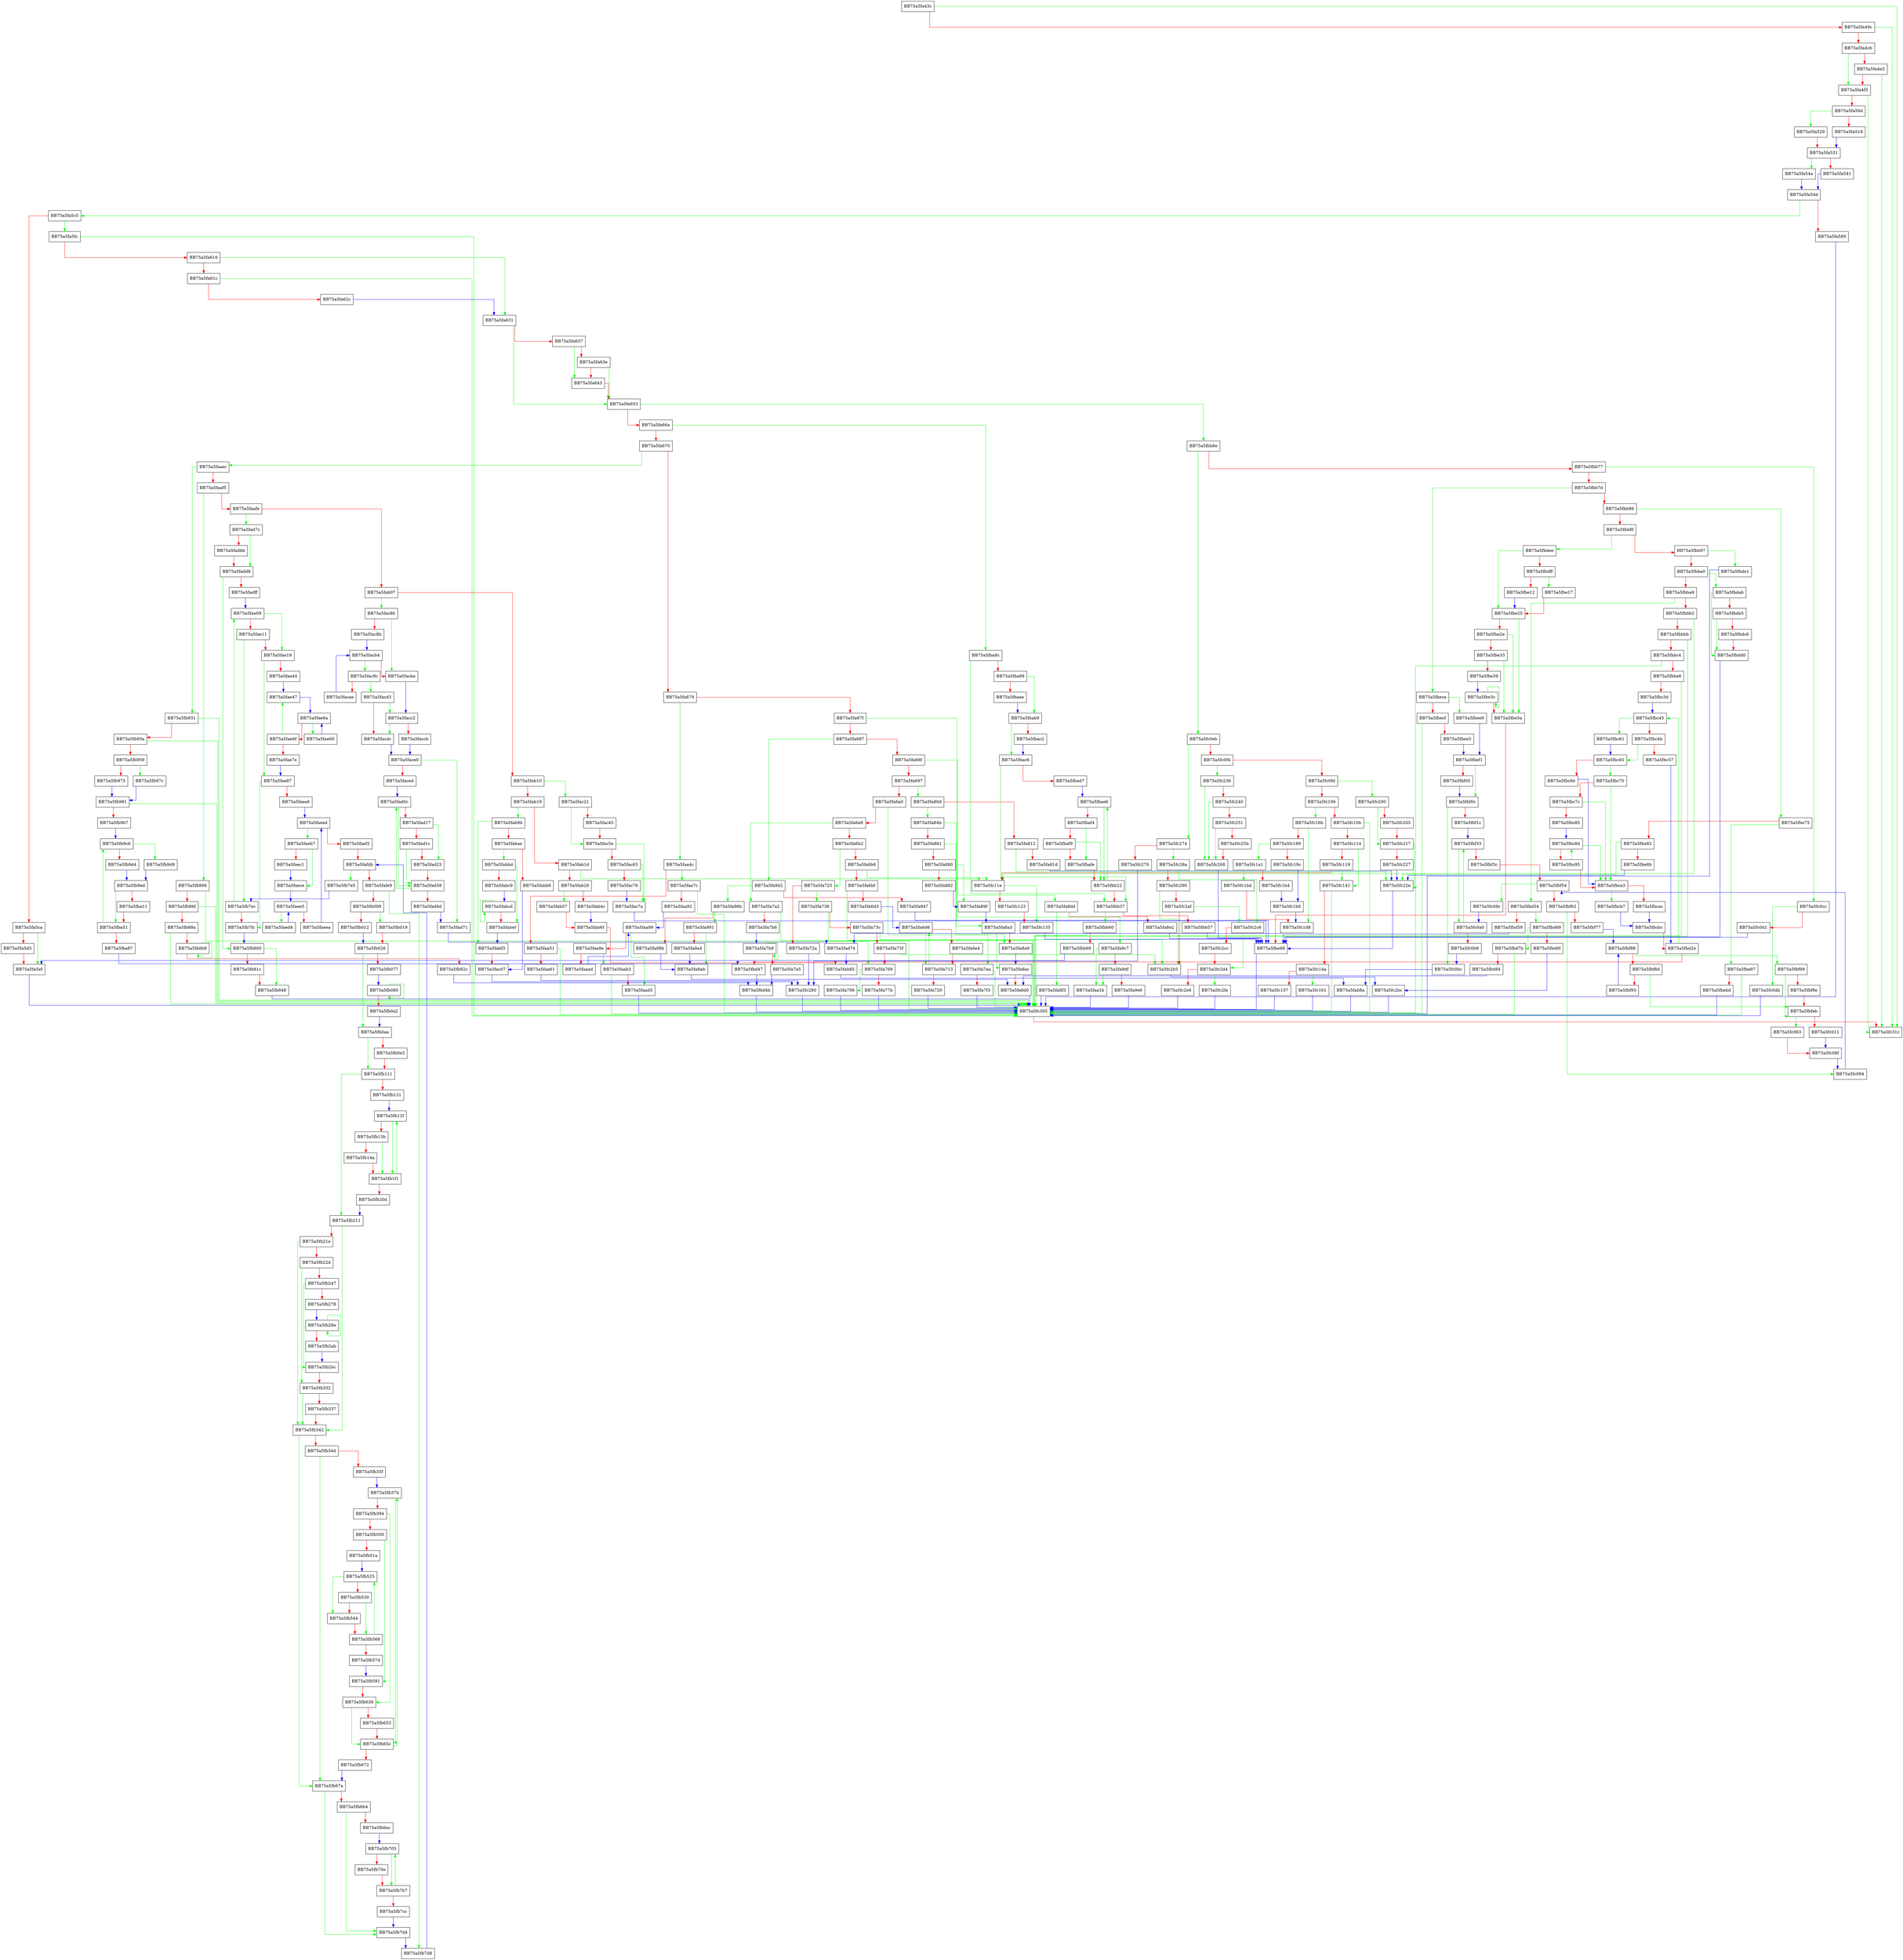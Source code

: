 digraph sqlite3Pragma {
  node [shape="box"];
  graph [splines=ortho];
  BB75a5fa43c -> BB75a5fc31c [color="green"];
  BB75a5fa43c -> BB75a5fa49c [color="red"];
  BB75a5fa49c -> BB75a5fc31c [color="green"];
  BB75a5fa49c -> BB75a5fa4cb [color="red"];
  BB75a5fa4cb -> BB75a5fa4f3 [color="green"];
  BB75a5fa4cb -> BB75a5fa4e3 [color="red"];
  BB75a5fa4e3 -> BB75a5fc31c [color="green"];
  BB75a5fa4e3 -> BB75a5fa4f3 [color="red"];
  BB75a5fa4f3 -> BB75a5fc31c [color="green"];
  BB75a5fa4f3 -> BB75a5fa50d [color="red"];
  BB75a5fa50d -> BB75a5fa529 [color="green"];
  BB75a5fa50d -> BB75a5fa518 [color="red"];
  BB75a5fa518 -> BB75a5fa531 [color="blue"];
  BB75a5fa529 -> BB75a5fa531 [color="red"];
  BB75a5fa531 -> BB75a5fa54a [color="green"];
  BB75a5fa531 -> BB75a5fa541 [color="red"];
  BB75a5fa541 -> BB75a5fa54d [color="blue"];
  BB75a5fa54a -> BB75a5fa54d [color="blue"];
  BB75a5fa54d -> BB75a5fa5c5 [color="green"];
  BB75a5fa54d -> BB75a5fa589 [color="red"];
  BB75a5fa589 -> BB75a5fc305 [color="blue"];
  BB75a5fa5c5 -> BB75a5fa5fc [color="green"];
  BB75a5fa5c5 -> BB75a5fa5ca [color="red"];
  BB75a5fa5ca -> BB75a5fa5ef [color="green"];
  BB75a5fa5ca -> BB75a5fa5d3 [color="red"];
  BB75a5fa5d3 -> BB75a5fa5ef [color="red"];
  BB75a5fa5ef -> BB75a5fc305 [color="blue"];
  BB75a5fa5fc -> BB75a5fc305 [color="green"];
  BB75a5fa5fc -> BB75a5fa616 [color="red"];
  BB75a5fa616 -> BB75a5fa631 [color="green"];
  BB75a5fa616 -> BB75a5fa61c [color="red"];
  BB75a5fa61c -> BB75a5fc305 [color="green"];
  BB75a5fa61c -> BB75a5fa62c [color="red"];
  BB75a5fa62c -> BB75a5fa631 [color="blue"];
  BB75a5fa631 -> BB75a5fa653 [color="green"];
  BB75a5fa631 -> BB75a5fa637 [color="red"];
  BB75a5fa637 -> BB75a5fa643 [color="green"];
  BB75a5fa637 -> BB75a5fa63e [color="red"];
  BB75a5fa63e -> BB75a5fa653 [color="green"];
  BB75a5fa63e -> BB75a5fa643 [color="red"];
  BB75a5fa643 -> BB75a5fa653 [color="red"];
  BB75a5fa653 -> BB75a5fbb6e [color="green"];
  BB75a5fa653 -> BB75a5fa66a [color="red"];
  BB75a5fa66a -> BB75a5fba8c [color="green"];
  BB75a5fa66a -> BB75a5fa670 [color="red"];
  BB75a5fa670 -> BB75a5faaec [color="green"];
  BB75a5fa670 -> BB75a5fa679 [color="red"];
  BB75a5fa679 -> BB75a5faa4c [color="green"];
  BB75a5fa679 -> BB75a5fa67f [color="red"];
  BB75a5fa67f -> BB75a5fa9c7 [color="green"];
  BB75a5fa67f -> BB75a5fa687 [color="red"];
  BB75a5fa687 -> BB75a5fa942 [color="green"];
  BB75a5fa687 -> BB75a5fa68f [color="red"];
  BB75a5fa68f -> BB75a5fa8dd [color="green"];
  BB75a5fa68f -> BB75a5fa697 [color="red"];
  BB75a5fa697 -> BB75a5fa80d [color="green"];
  BB75a5fa697 -> BB75a5fa6a0 [color="red"];
  BB75a5fa6a0 -> BB75a5fa7ea [color="green"];
  BB75a5fa6a0 -> BB75a5fa6a9 [color="red"];
  BB75a5fa6a9 -> BB75a5fa7a2 [color="green"];
  BB75a5fa6a9 -> BB75a5fa6b2 [color="red"];
  BB75a5fa6b2 -> BB75a5fa725 [color="green"];
  BB75a5fa6b2 -> BB75a5fa6b6 [color="red"];
  BB75a5fa6b6 -> BB75a5fc11e [color="green"];
  BB75a5fa6b6 -> BB75a5fa6bf [color="red"];
  BB75a5fa6bf -> BB75a5fc305 [color="green"];
  BB75a5fa6bf -> BB75a5fa6d3 [color="red"];
  BB75a5fa6d3 -> BB75a5fa6d6 [color="blue"];
  BB75a5fa6d6 -> BB75a5fa713 [color="green"];
  BB75a5fa6d6 -> BB75a5fa6e4 [color="red"];
  BB75a5fa6e4 -> BB75a5fa713 [color="red"];
  BB75a5fa713 -> BB75a5fa6d6 [color="green"];
  BB75a5fa713 -> BB75a5fa720 [color="red"];
  BB75a5fa720 -> BB75a5fc305 [color="blue"];
  BB75a5fa725 -> BB75a5fa736 [color="green"];
  BB75a5fa725 -> BB75a5fa72a [color="red"];
  BB75a5fa72a -> BB75a5fc280 [color="blue"];
  BB75a5fa736 -> BB75a5fa769 [color="green"];
  BB75a5fa736 -> BB75a5fa73c [color="red"];
  BB75a5fa73c -> BB75a5fc2b5 [color="green"];
  BB75a5fa73c -> BB75a5fa75f [color="red"];
  BB75a5fa75f -> BB75a5fc2b5 [color="green"];
  BB75a5fa75f -> BB75a5fa769 [color="red"];
  BB75a5fa769 -> BB75a5fa796 [color="green"];
  BB75a5fa769 -> BB75a5fa77b [color="red"];
  BB75a5fa77b -> BB75a5fc305 [color="blue"];
  BB75a5fa796 -> BB75a5fc305 [color="blue"];
  BB75a5fa7a2 -> BB75a5fc305 [color="green"];
  BB75a5fa7a2 -> BB75a5fa7b6 [color="red"];
  BB75a5fa7b6 -> BB75a5fa7b9 [color="blue"];
  BB75a5fa7b9 -> BB75a5fa7b9 [color="green"];
  BB75a5fa7b9 -> BB75a5fa7e5 [color="red"];
  BB75a5fa7e5 -> BB75a5fbd4b [color="blue"];
  BB75a5fa7ea -> BB75a5fc305 [color="green"];
  BB75a5fa7ea -> BB75a5fa7f3 [color="red"];
  BB75a5fa7f3 -> BB75a5fc305 [color="blue"];
  BB75a5fa80d -> BB75a5fa84b [color="green"];
  BB75a5fa80d -> BB75a5fa812 [color="red"];
  BB75a5fa812 -> BB75a5fc22e [color="green"];
  BB75a5fa812 -> BB75a5fa81d [color="red"];
  BB75a5fa81d -> BB75a5fc22e [color="blue"];
  BB75a5fa84b -> BB75a5fa8a3 [color="green"];
  BB75a5fa84b -> BB75a5fa861 [color="red"];
  BB75a5fa861 -> BB75a5fa8a9 [color="green"];
  BB75a5fa861 -> BB75a5fa880 [color="red"];
  BB75a5fa880 -> BB75a5fa89f [color="green"];
  BB75a5fa880 -> BB75a5fa882 [color="red"];
  BB75a5fa882 -> BB75a5fa89f [color="blue"];
  BB75a5fa89f -> BB75a5fa8a3 [color="blue"];
  BB75a5fa8a3 -> BB75a5fa8ac [color="green"];
  BB75a5fa8a3 -> BB75a5fa8a9 [color="red"];
  BB75a5fa8a9 -> BB75a5fa8ac [color="blue"];
  BB75a5fa8ac -> BB75a5fa8d0 [color="red"];
  BB75a5fa8d0 -> BB75a5fc305 [color="blue"];
  BB75a5fa8dd -> BB75a5fa8f3 [color="green"];
  BB75a5fa8dd -> BB75a5fa8e2 [color="red"];
  BB75a5fa8e2 -> BB75a5fbe68 [color="blue"];
  BB75a5fa8f3 -> BB75a5fc305 [color="blue"];
  BB75a5fa942 -> BB75a5fa96b [color="green"];
  BB75a5fa942 -> BB75a5fa947 [color="red"];
  BB75a5fa947 -> BB75a5fbe68 [color="blue"];
  BB75a5fa96b -> BB75a5fa991 [color="green"];
  BB75a5fa96b -> BB75a5fa98b [color="red"];
  BB75a5fa98b -> BB75a5fa9ab [color="blue"];
  BB75a5fa991 -> BB75a5fa9ab [color="green"];
  BB75a5fa991 -> BB75a5fa9a4 [color="red"];
  BB75a5fa9a4 -> BB75a5fa9ab [color="blue"];
  BB75a5fa9ab -> BB75a5fa8d0 [color="blue"];
  BB75a5fa9c7 -> BB75a5faa1b [color="green"];
  BB75a5fa9c7 -> BB75a5fa9df [color="red"];
  BB75a5fa9df -> BB75a5faa1b [color="green"];
  BB75a5fa9df -> BB75a5fa9e6 [color="red"];
  BB75a5fa9e6 -> BB75a5fc305 [color="blue"];
  BB75a5faa1b -> BB75a5fc305 [color="blue"];
  BB75a5faa4c -> BB75a5faa7c [color="green"];
  BB75a5faa4c -> BB75a5faa51 [color="red"];
  BB75a5faa51 -> BB75a5fc305 [color="green"];
  BB75a5faa51 -> BB75a5faa61 [color="red"];
  BB75a5faa61 -> BB75a5fc280 [color="blue"];
  BB75a5faa7c -> BB75a5fc305 [color="green"];
  BB75a5faa7c -> BB75a5faa92 [color="red"];
  BB75a5faa92 -> BB75a5faa99 [color="blue"];
  BB75a5faa99 -> BB75a5faad5 [color="green"];
  BB75a5faa99 -> BB75a5faa9e [color="red"];
  BB75a5faa9e -> BB75a5faab3 [color="green"];
  BB75a5faa9e -> BB75a5faaad [color="red"];
  BB75a5faaad -> BB75a5faa99 [color="blue"];
  BB75a5faab3 -> BB75a5fc305 [color="green"];
  BB75a5faab3 -> BB75a5faad5 [color="red"];
  BB75a5faad5 -> BB75a5fc305 [color="blue"];
  BB75a5faaec -> BB75a5fb931 [color="green"];
  BB75a5faaec -> BB75a5faaf5 [color="red"];
  BB75a5faaf5 -> BB75a5fb866 [color="green"];
  BB75a5faaf5 -> BB75a5faafe [color="red"];
  BB75a5faafe -> BB75a5fad7c [color="green"];
  BB75a5faafe -> BB75a5fab07 [color="red"];
  BB75a5fab07 -> BB75a5fac86 [color="green"];
  BB75a5fab07 -> BB75a5fab10 [color="red"];
  BB75a5fab10 -> BB75a5fac21 [color="green"];
  BB75a5fab10 -> BB75a5fab19 [color="red"];
  BB75a5fab19 -> BB75a5fab9b [color="green"];
  BB75a5fab19 -> BB75a5fab1d [color="red"];
  BB75a5fab1d -> BB75a5fc11e [color="green"];
  BB75a5fab1d -> BB75a5fab26 [color="red"];
  BB75a5fab26 -> BB75a5fab57 [color="green"];
  BB75a5fab26 -> BB75a5fab4c [color="red"];
  BB75a5fab4c -> BB75a5fab6f [color="blue"];
  BB75a5fab57 -> BB75a5fab6f [color="red"];
  BB75a5fab6f -> BB75a5fab85 [color="red"];
  BB75a5fab85 -> BB75a5fab8a [color="blue"];
  BB75a5fab8a -> BB75a5fc305 [color="blue"];
  BB75a5fab9b -> BB75a5fabf3 [color="green"];
  BB75a5fab9b -> BB75a5fabae [color="red"];
  BB75a5fabae -> BB75a5fabbd [color="green"];
  BB75a5fabae -> BB75a5fabb6 [color="red"];
  BB75a5fabb6 -> BB75a5fac07 [color="blue"];
  BB75a5fabbd -> BB75a5fabef [color="green"];
  BB75a5fabbd -> BB75a5fabc9 [color="red"];
  BB75a5fabc9 -> BB75a5fabcd [color="blue"];
  BB75a5fabcd -> BB75a5fabcd [color="green"];
  BB75a5fabcd -> BB75a5fabef [color="red"];
  BB75a5fabef -> BB75a5fabf3 [color="blue"];
  BB75a5fabf3 -> BB75a5fac07 [color="red"];
  BB75a5fac07 -> BB75a5fc280 [color="blue"];
  BB75a5fac21 -> BB75a5fac5e [color="green"];
  BB75a5fac21 -> BB75a5fac45 [color="red"];
  BB75a5fac45 -> BB75a5fac5e [color="red"];
  BB75a5fac5e -> BB75a5fac7a [color="green"];
  BB75a5fac5e -> BB75a5fac63 [color="red"];
  BB75a5fac63 -> BB75a5fac7a [color="green"];
  BB75a5fac63 -> BB75a5fac76 [color="red"];
  BB75a5fac76 -> BB75a5fac7a [color="blue"];
  BB75a5fac7a -> BB75a5fbe68 [color="blue"];
  BB75a5fac86 -> BB75a5facbe [color="green"];
  BB75a5fac86 -> BB75a5fac8b [color="red"];
  BB75a5fac8b -> BB75a5facb4 [color="blue"];
  BB75a5fac9c -> BB75a5facd3 [color="green"];
  BB75a5fac9c -> BB75a5facae [color="red"];
  BB75a5facae -> BB75a5facb4 [color="blue"];
  BB75a5facb4 -> BB75a5fac9c [color="green"];
  BB75a5facb4 -> BB75a5facbe [color="red"];
  BB75a5facbe -> BB75a5facc2 [color="blue"];
  BB75a5facc2 -> BB75a5facdc [color="green"];
  BB75a5facc2 -> BB75a5faccb [color="red"];
  BB75a5faccb -> BB75a5face0 [color="blue"];
  BB75a5facd3 -> BB75a5facc2 [color="green"];
  BB75a5facd3 -> BB75a5facdc [color="red"];
  BB75a5facdc -> BB75a5face0 [color="blue"];
  BB75a5face0 -> BB75a5fad71 [color="green"];
  BB75a5face0 -> BB75a5faced [color="red"];
  BB75a5faced -> BB75a5fad0c [color="blue"];
  BB75a5fad0c -> BB75a5fad58 [color="green"];
  BB75a5fad0c -> BB75a5fad17 [color="red"];
  BB75a5fad17 -> BB75a5fad23 [color="green"];
  BB75a5fad17 -> BB75a5fad1c [color="red"];
  BB75a5fad1c -> BB75a5fad58 [color="green"];
  BB75a5fad1c -> BB75a5fad23 [color="red"];
  BB75a5fad23 -> BB75a5fad58 [color="red"];
  BB75a5fad58 -> BB75a5fad0c [color="green"];
  BB75a5fad58 -> BB75a5fad6d [color="red"];
  BB75a5fad6d -> BB75a5fad71 [color="blue"];
  BB75a5fad71 -> BB75a5fad74 [color="blue"];
  BB75a5fad74 -> BB75a5fab85 [color="blue"];
  BB75a5fad7c -> BB75a5fadd8 [color="green"];
  BB75a5fad7c -> BB75a5fadbb [color="red"];
  BB75a5fadbb -> BB75a5fadd8 [color="red"];
  BB75a5fadd8 -> BB75a5fb800 [color="green"];
  BB75a5fadd8 -> BB75a5fadff [color="red"];
  BB75a5fadff -> BB75a5fae09 [color="blue"];
  BB75a5fae09 -> BB75a5fae19 [color="green"];
  BB75a5fae09 -> BB75a5fae11 [color="red"];
  BB75a5fae11 -> BB75a5fb7ec [color="green"];
  BB75a5fae11 -> BB75a5fae19 [color="red"];
  BB75a5fae19 -> BB75a5fae87 [color="green"];
  BB75a5fae19 -> BB75a5fae44 [color="red"];
  BB75a5fae44 -> BB75a5fae47 [color="blue"];
  BB75a5fae47 -> BB75a5fae6a [color="blue"];
  BB75a5fae60 -> BB75a5fae6a [color="blue"];
  BB75a5fae6a -> BB75a5fae60 [color="green"];
  BB75a5fae6a -> BB75a5fae6f [color="red"];
  BB75a5fae6f -> BB75a5fae47 [color="green"];
  BB75a5fae6f -> BB75a5fae7e [color="red"];
  BB75a5fae7e -> BB75a5fae87 [color="blue"];
  BB75a5fae87 -> BB75a5fb7fc [color="green"];
  BB75a5fae87 -> BB75a5faea6 [color="red"];
  BB75a5faea6 -> BB75a5faeed [color="blue"];
  BB75a5faeb7 -> BB75a5faece [color="green"];
  BB75a5faeb7 -> BB75a5faec1 [color="red"];
  BB75a5faec1 -> BB75a5faece [color="blue"];
  BB75a5faece -> BB75a5faee5 [color="blue"];
  BB75a5faed4 -> BB75a5faee5 [color="blue"];
  BB75a5faee5 -> BB75a5faed4 [color="green"];
  BB75a5faee5 -> BB75a5faeea [color="red"];
  BB75a5faeea -> BB75a5faeed [color="blue"];
  BB75a5faeed -> BB75a5faeb7 [color="green"];
  BB75a5faeed -> BB75a5faef2 [color="red"];
  BB75a5faef2 -> BB75a5fafdb [color="red"];
  BB75a5fafdb -> BB75a5fb7e5 [color="green"];
  BB75a5fafdb -> BB75a5fafe9 [color="red"];
  BB75a5fafe9 -> BB75a5fb7d8 [color="green"];
  BB75a5fafe9 -> BB75a5fb009 [color="red"];
  BB75a5fb009 -> BB75a5fb019 [color="green"];
  BB75a5fb009 -> BB75a5fb012 [color="red"];
  BB75a5fb012 -> BB75a5fb026 [color="blue"];
  BB75a5fb019 -> BB75a5fb026 [color="red"];
  BB75a5fb026 -> BB75a5fb0aa [color="green"];
  BB75a5fb026 -> BB75a5fb077 [color="red"];
  BB75a5fb077 -> BB75a5fb080 [color="blue"];
  BB75a5fb080 -> BB75a5fb080 [color="green"];
  BB75a5fb080 -> BB75a5fb0a2 [color="red"];
  BB75a5fb0a2 -> BB75a5fb0aa [color="blue"];
  BB75a5fb0aa -> BB75a5fb111 [color="green"];
  BB75a5fb0aa -> BB75a5fb0e3 [color="red"];
  BB75a5fb0e3 -> BB75a5fb111 [color="red"];
  BB75a5fb111 -> BB75a5fb211 [color="green"];
  BB75a5fb111 -> BB75a5fb121 [color="red"];
  BB75a5fb121 -> BB75a5fb12f [color="blue"];
  BB75a5fb12f -> BB75a5fb1f1 [color="green"];
  BB75a5fb12f -> BB75a5fb13b [color="red"];
  BB75a5fb13b -> BB75a5fb1f1 [color="green"];
  BB75a5fb13b -> BB75a5fb14a [color="red"];
  BB75a5fb14a -> BB75a5fb1f1 [color="red"];
  BB75a5fb1f1 -> BB75a5fb12f [color="green"];
  BB75a5fb1f1 -> BB75a5fb20d [color="red"];
  BB75a5fb20d -> BB75a5fb211 [color="blue"];
  BB75a5fb211 -> BB75a5fb342 [color="green"];
  BB75a5fb211 -> BB75a5fb21e [color="red"];
  BB75a5fb21e -> BB75a5fb342 [color="green"];
  BB75a5fb21e -> BB75a5fb22d [color="red"];
  BB75a5fb22d -> BB75a5fb332 [color="green"];
  BB75a5fb22d -> BB75a5fb247 [color="red"];
  BB75a5fb247 -> BB75a5fb2bc [color="green"];
  BB75a5fb247 -> BB75a5fb278 [color="red"];
  BB75a5fb278 -> BB75a5fb28e [color="blue"];
  BB75a5fb28e -> BB75a5fb28e [color="green"];
  BB75a5fb28e -> BB75a5fb2ab [color="red"];
  BB75a5fb2ab -> BB75a5fb2bc [color="blue"];
  BB75a5fb2bc -> BB75a5fb332 [color="red"];
  BB75a5fb332 -> BB75a5fb342 [color="green"];
  BB75a5fb332 -> BB75a5fb337 [color="red"];
  BB75a5fb337 -> BB75a5fb342 [color="red"];
  BB75a5fb342 -> BB75a5fb67a [color="green"];
  BB75a5fb342 -> BB75a5fb34d [color="red"];
  BB75a5fb34d -> BB75a5fb67a [color="green"];
  BB75a5fb34d -> BB75a5fb35f [color="red"];
  BB75a5fb35f -> BB75a5fb37b [color="blue"];
  BB75a5fb37b -> BB75a5fb65c [color="green"];
  BB75a5fb37b -> BB75a5fb394 [color="red"];
  BB75a5fb394 -> BB75a5fb638 [color="green"];
  BB75a5fb394 -> BB75a5fb500 [color="red"];
  BB75a5fb500 -> BB75a5fb581 [color="green"];
  BB75a5fb500 -> BB75a5fb51a [color="red"];
  BB75a5fb51a -> BB75a5fb525 [color="blue"];
  BB75a5fb525 -> BB75a5fb544 [color="green"];
  BB75a5fb525 -> BB75a5fb530 [color="red"];
  BB75a5fb530 -> BB75a5fb568 [color="green"];
  BB75a5fb530 -> BB75a5fb544 [color="red"];
  BB75a5fb544 -> BB75a5fb568 [color="red"];
  BB75a5fb568 -> BB75a5fb525 [color="green"];
  BB75a5fb568 -> BB75a5fb57d [color="red"];
  BB75a5fb57d -> BB75a5fb581 [color="blue"];
  BB75a5fb581 -> BB75a5fb638 [color="red"];
  BB75a5fb638 -> BB75a5fb65c [color="green"];
  BB75a5fb638 -> BB75a5fb653 [color="red"];
  BB75a5fb653 -> BB75a5fb65c [color="red"];
  BB75a5fb65c -> BB75a5fb37b [color="green"];
  BB75a5fb65c -> BB75a5fb672 [color="red"];
  BB75a5fb672 -> BB75a5fb67a [color="blue"];
  BB75a5fb67a -> BB75a5fb7d4 [color="green"];
  BB75a5fb67a -> BB75a5fb6b4 [color="red"];
  BB75a5fb6b4 -> BB75a5fb7d4 [color="green"];
  BB75a5fb6b4 -> BB75a5fb6ec [color="red"];
  BB75a5fb6ec -> BB75a5fb705 [color="blue"];
  BB75a5fb705 -> BB75a5fb7b7 [color="green"];
  BB75a5fb705 -> BB75a5fb70e [color="red"];
  BB75a5fb70e -> BB75a5fb7b7 [color="red"];
  BB75a5fb7b7 -> BB75a5fb705 [color="green"];
  BB75a5fb7b7 -> BB75a5fb7cc [color="red"];
  BB75a5fb7cc -> BB75a5fb7d4 [color="blue"];
  BB75a5fb7d4 -> BB75a5fb7d8 [color="blue"];
  BB75a5fb7d8 -> BB75a5fafdb [color="blue"];
  BB75a5fb7e5 -> BB75a5fb7ec [color="blue"];
  BB75a5fb7ec -> BB75a5fae09 [color="green"];
  BB75a5fb7ec -> BB75a5fb7fc [color="red"];
  BB75a5fb7fc -> BB75a5fb800 [color="blue"];
  BB75a5fb800 -> BB75a5fb848 [color="green"];
  BB75a5fb800 -> BB75a5fb81c [color="red"];
  BB75a5fb81c -> BB75a5fb848 [color="red"];
  BB75a5fb848 -> BB75a5fc305 [color="blue"];
  BB75a5fb866 -> BB75a5fc305 [color="green"];
  BB75a5fb866 -> BB75a5fb86f [color="red"];
  BB75a5fb86f -> BB75a5fc305 [color="green"];
  BB75a5fb86f -> BB75a5fb88a [color="red"];
  BB75a5fb88a -> BB75a5fc305 [color="green"];
  BB75a5fb88a -> BB75a5fb8b8 [color="red"];
  BB75a5fb8b8 -> BB75a5fb8b8 [color="green"];
  BB75a5fb8b8 -> BB75a5fb92c [color="red"];
  BB75a5fb92c -> BB75a5fbd4b [color="blue"];
  BB75a5fb931 -> BB75a5fc305 [color="green"];
  BB75a5fb931 -> BB75a5fb93a [color="red"];
  BB75a5fb93a -> BB75a5fc305 [color="green"];
  BB75a5fb93a -> BB75a5fb959 [color="red"];
  BB75a5fb959 -> BB75a5fb97c [color="green"];
  BB75a5fb959 -> BB75a5fb975 [color="red"];
  BB75a5fb975 -> BB75a5fb981 [color="blue"];
  BB75a5fb97c -> BB75a5fb981 [color="blue"];
  BB75a5fb981 -> BB75a5fc305 [color="green"];
  BB75a5fb981 -> BB75a5fb9b7 [color="red"];
  BB75a5fb9b7 -> BB75a5fb9c6 [color="blue"];
  BB75a5fb9c6 -> BB75a5fb9d9 [color="green"];
  BB75a5fb9c6 -> BB75a5fb9d4 [color="red"];
  BB75a5fb9d4 -> BB75a5fb9ed [color="blue"];
  BB75a5fb9d9 -> BB75a5fb9ed [color="blue"];
  BB75a5fb9ed -> BB75a5fba51 [color="green"];
  BB75a5fb9ed -> BB75a5fba11 [color="red"];
  BB75a5fba11 -> BB75a5fba51 [color="red"];
  BB75a5fba51 -> BB75a5fb9c6 [color="green"];
  BB75a5fba51 -> BB75a5fba87 [color="red"];
  BB75a5fba87 -> BB75a5fbd47 [color="blue"];
  BB75a5fba8c -> BB75a5fbb37 [color="green"];
  BB75a5fba8c -> BB75a5fba99 [color="red"];
  BB75a5fba99 -> BB75a5fbab9 [color="green"];
  BB75a5fba99 -> BB75a5fbaae [color="red"];
  BB75a5fbaae -> BB75a5fbab9 [color="blue"];
  BB75a5fbab9 -> BB75a5fbac6 [color="green"];
  BB75a5fbab9 -> BB75a5fbac2 [color="red"];
  BB75a5fbac2 -> BB75a5fbac6 [color="blue"];
  BB75a5fbac6 -> BB75a5fbb37 [color="green"];
  BB75a5fbac6 -> BB75a5fbad7 [color="red"];
  BB75a5fbad7 -> BB75a5fbae6 [color="blue"];
  BB75a5fbae6 -> BB75a5fbb22 [color="green"];
  BB75a5fbae6 -> BB75a5fbaf4 [color="red"];
  BB75a5fbaf4 -> BB75a5fbafe [color="green"];
  BB75a5fbaf4 -> BB75a5fbaf9 [color="red"];
  BB75a5fbaf9 -> BB75a5fbb22 [color="green"];
  BB75a5fbaf9 -> BB75a5fbafe [color="red"];
  BB75a5fbafe -> BB75a5fbb22 [color="red"];
  BB75a5fbb22 -> BB75a5fbae6 [color="green"];
  BB75a5fbb22 -> BB75a5fbb37 [color="red"];
  BB75a5fbb37 -> BB75a5fbb60 [color="green"];
  BB75a5fbb37 -> BB75a5fbb57 [color="red"];
  BB75a5fbb57 -> BB75a5fbe68 [color="blue"];
  BB75a5fbb60 -> BB75a5fc305 [color="green"];
  BB75a5fbb60 -> BB75a5fbb69 [color="red"];
  BB75a5fbb69 -> BB75a5fa5ef [color="blue"];
  BB75a5fbb6e -> BB75a5fc0eb [color="green"];
  BB75a5fbb6e -> BB75a5fbb77 [color="red"];
  BB75a5fbb77 -> BB75a5fc0cc [color="green"];
  BB75a5fbb77 -> BB75a5fbb7d [color="red"];
  BB75a5fbb7d -> BB75a5fbeca [color="green"];
  BB75a5fbb7d -> BB75a5fbb86 [color="red"];
  BB75a5fbb86 -> BB75a5fbe75 [color="green"];
  BB75a5fbb86 -> BB75a5fbb8f [color="red"];
  BB75a5fbb8f -> BB75a5fbdee [color="green"];
  BB75a5fbb8f -> BB75a5fbb97 [color="red"];
  BB75a5fbb97 -> BB75a5fbde1 [color="green"];
  BB75a5fbb97 -> BB75a5fbba0 [color="red"];
  BB75a5fbba0 -> BB75a5fbdab [color="green"];
  BB75a5fbba0 -> BB75a5fbba9 [color="red"];
  BB75a5fbba9 -> BB75a5fbd54 [color="green"];
  BB75a5fbba9 -> BB75a5fbbb2 [color="red"];
  BB75a5fbbb2 -> BB75a5fc11e [color="green"];
  BB75a5fbbb2 -> BB75a5fbbbb [color="red"];
  BB75a5fbbbb -> BB75a5fc305 [color="green"];
  BB75a5fbbbb -> BB75a5fbbc4 [color="red"];
  BB75a5fbbc4 -> BB75a5fc305 [color="green"];
  BB75a5fbbc4 -> BB75a5fbbe6 [color="red"];
  BB75a5fbbe6 -> BB75a5fc305 [color="green"];
  BB75a5fbbe6 -> BB75a5fbc3d [color="red"];
  BB75a5fbc3d -> BB75a5fbc45 [color="blue"];
  BB75a5fbc45 -> BB75a5fbc61 [color="green"];
  BB75a5fbc45 -> BB75a5fbc4b [color="red"];
  BB75a5fbc4b -> BB75a5fbc65 [color="green"];
  BB75a5fbc4b -> BB75a5fbc57 [color="red"];
  BB75a5fbc57 -> BB75a5fbd2e [color="blue"];
  BB75a5fbc61 -> BB75a5fbc65 [color="blue"];
  BB75a5fbc65 -> BB75a5fbc70 [color="green"];
  BB75a5fbc65 -> BB75a5fbc6b [color="red"];
  BB75a5fbc6b -> BB75a5fbca3 [color="blue"];
  BB75a5fbc70 -> BB75a5fbca3 [color="green"];
  BB75a5fbc70 -> BB75a5fbc7c [color="red"];
  BB75a5fbc7c -> BB75a5fbca3 [color="green"];
  BB75a5fbc7c -> BB75a5fbc85 [color="red"];
  BB75a5fbc85 -> BB75a5fbc8d [color="blue"];
  BB75a5fbc8d -> BB75a5fbca3 [color="green"];
  BB75a5fbc8d -> BB75a5fbc95 [color="red"];
  BB75a5fbc95 -> BB75a5fbc8d [color="green"];
  BB75a5fbc95 -> BB75a5fbca3 [color="red"];
  BB75a5fbca3 -> BB75a5fbcb7 [color="green"];
  BB75a5fbca3 -> BB75a5fbcac [color="red"];
  BB75a5fbcac -> BB75a5fbcbc [color="blue"];
  BB75a5fbcb7 -> BB75a5fbcbc [color="blue"];
  BB75a5fbcbc -> BB75a5fbd2e [color="red"];
  BB75a5fbd2e -> BB75a5fbc45 [color="green"];
  BB75a5fbd2e -> BB75a5fbd47 [color="red"];
  BB75a5fbd47 -> BB75a5fbd4b [color="blue"];
  BB75a5fbd4b -> BB75a5fc305 [color="blue"];
  BB75a5fbd54 -> BB75a5fbd69 [color="green"];
  BB75a5fbd54 -> BB75a5fbd59 [color="red"];
  BB75a5fbd59 -> BB75a5fbe68 [color="blue"];
  BB75a5fbd69 -> BB75a5fbd7b [color="green"];
  BB75a5fbd69 -> BB75a5fbd6f [color="red"];
  BB75a5fbd6f -> BB75a5fc2bc [color="blue"];
  BB75a5fbd7b -> BB75a5fc305 [color="green"];
  BB75a5fbd7b -> BB75a5fbd84 [color="red"];
  BB75a5fbd84 -> BB75a5fa8d0 [color="blue"];
  BB75a5fbdab -> BB75a5fbdd0 [color="green"];
  BB75a5fbdab -> BB75a5fbdb5 [color="red"];
  BB75a5fbdb5 -> BB75a5fbdd0 [color="green"];
  BB75a5fbdb5 -> BB75a5fbdc6 [color="red"];
  BB75a5fbdc6 -> BB75a5fbdd0 [color="red"];
  BB75a5fbdd0 -> BB75a5fbe68 [color="blue"];
  BB75a5fbde1 -> BB75a5fc305 [color="blue"];
  BB75a5fbdee -> BB75a5fbe25 [color="green"];
  BB75a5fbdee -> BB75a5fbdff [color="red"];
  BB75a5fbdff -> BB75a5fbe17 [color="green"];
  BB75a5fbdff -> BB75a5fbe12 [color="red"];
  BB75a5fbe12 -> BB75a5fbe25 [color="blue"];
  BB75a5fbe17 -> BB75a5fbe25 [color="red"];
  BB75a5fbe25 -> BB75a5fbe5a [color="green"];
  BB75a5fbe25 -> BB75a5fbe2e [color="red"];
  BB75a5fbe2e -> BB75a5fbe5a [color="green"];
  BB75a5fbe2e -> BB75a5fbe33 [color="red"];
  BB75a5fbe33 -> BB75a5fbe5a [color="green"];
  BB75a5fbe33 -> BB75a5fbe39 [color="red"];
  BB75a5fbe39 -> BB75a5fbe3c [color="blue"];
  BB75a5fbe3c -> BB75a5fbe3c [color="green"];
  BB75a5fbe3c -> BB75a5fbe5a [color="red"];
  BB75a5fbe5a -> BB75a5fbe68 [color="red"];
  BB75a5fbe68 -> BB75a5fc305 [color="blue"];
  BB75a5fbe75 -> BB75a5fbe97 [color="green"];
  BB75a5fbe75 -> BB75a5fbe82 [color="red"];
  BB75a5fbe82 -> BB75a5fc22e [color="green"];
  BB75a5fbe82 -> BB75a5fbe8b [color="red"];
  BB75a5fbe8b -> BB75a5fc22e [color="blue"];
  BB75a5fbe97 -> BB75a5fc305 [color="green"];
  BB75a5fbe97 -> BB75a5fbebd [color="red"];
  BB75a5fbebd -> BB75a5fc305 [color="blue"];
  BB75a5fbeca -> BB75a5fbee9 [color="green"];
  BB75a5fbeca -> BB75a5fbecf [color="red"];
  BB75a5fbecf -> BB75a5fc305 [color="green"];
  BB75a5fbecf -> BB75a5fbee3 [color="red"];
  BB75a5fbee3 -> BB75a5fbef1 [color="blue"];
  BB75a5fbee9 -> BB75a5fbef1 [color="blue"];
  BB75a5fbef1 -> BB75a5fbf0c [color="green"];
  BB75a5fbef1 -> BB75a5fbf05 [color="red"];
  BB75a5fbf05 -> BB75a5fbf0c [color="blue"];
  BB75a5fbf0c -> BB75a5fc0bc [color="green"];
  BB75a5fbf0c -> BB75a5fbf1c [color="red"];
  BB75a5fbf1c -> BB75a5fbf33 [color="blue"];
  BB75a5fbf33 -> BB75a5fc0a0 [color="green"];
  BB75a5fbf33 -> BB75a5fbf3c [color="red"];
  BB75a5fbf3c -> BB75a5fbf54 [color="red"];
  BB75a5fbf54 -> BB75a5fc09c [color="green"];
  BB75a5fbf54 -> BB75a5fbf62 [color="red"];
  BB75a5fbf62 -> BB75a5fc094 [color="green"];
  BB75a5fbf62 -> BB75a5fbf77 [color="red"];
  BB75a5fbf77 -> BB75a5fbf88 [color="blue"];
  BB75a5fbf88 -> BB75a5fbf99 [color="green"];
  BB75a5fbf88 -> BB75a5fbf8d [color="red"];
  BB75a5fbf8d -> BB75a5fbfeb [color="green"];
  BB75a5fbf8d -> BB75a5fbf93 [color="red"];
  BB75a5fbf93 -> BB75a5fbf88 [color="blue"];
  BB75a5fbf99 -> BB75a5fbfeb [color="green"];
  BB75a5fbf99 -> BB75a5fbf9e [color="red"];
  BB75a5fbf9e -> BB75a5fbfeb [color="red"];
  BB75a5fbfeb -> BB75a5fc063 [color="green"];
  BB75a5fbfeb -> BB75a5fc011 [color="red"];
  BB75a5fc011 -> BB75a5fc08f [color="blue"];
  BB75a5fc063 -> BB75a5fc08f [color="red"];
  BB75a5fc08f -> BB75a5fc094 [color="blue"];
  BB75a5fc094 -> BB75a5fbf54 [color="blue"];
  BB75a5fc09c -> BB75a5fc0a0 [color="blue"];
  BB75a5fc0a0 -> BB75a5fbf33 [color="green"];
  BB75a5fc0a0 -> BB75a5fc0b8 [color="red"];
  BB75a5fc0b8 -> BB75a5fc0bc [color="blue"];
  BB75a5fc0bc -> BB75a5fab8a [color="blue"];
  BB75a5fc0cc -> BB75a5fc0db [color="green"];
  BB75a5fc0cc -> BB75a5fc0d1 [color="red"];
  BB75a5fc0d1 -> BB75a5fbe68 [color="blue"];
  BB75a5fc0db -> BB75a5fc305 [color="blue"];
  BB75a5fc0eb -> BB75a5fc274 [color="green"];
  BB75a5fc0eb -> BB75a5fc0f4 [color="red"];
  BB75a5fc0f4 -> BB75a5fc236 [color="green"];
  BB75a5fc0f4 -> BB75a5fc0fd [color="red"];
  BB75a5fc0fd -> BB75a5fc200 [color="green"];
  BB75a5fc0fd -> BB75a5fc106 [color="red"];
  BB75a5fc106 -> BB75a5fc16b [color="green"];
  BB75a5fc106 -> BB75a5fc10b [color="red"];
  BB75a5fc10b -> BB75a5fc305 [color="green"];
  BB75a5fc10b -> BB75a5fc114 [color="red"];
  BB75a5fc114 -> BB75a5fc141 [color="green"];
  BB75a5fc114 -> BB75a5fc119 [color="red"];
  BB75a5fc119 -> BB75a5fc141 [color="green"];
  BB75a5fc119 -> BB75a5fc11e [color="red"];
  BB75a5fc11e -> BB75a5fc135 [color="green"];
  BB75a5fc11e -> BB75a5fc123 [color="red"];
  BB75a5fc123 -> BB75a5fc135 [color="red"];
  BB75a5fc135 -> BB75a5fbe68 [color="blue"];
  BB75a5fc141 -> BB75a5fc305 [color="green"];
  BB75a5fc141 -> BB75a5fc14a [color="red"];
  BB75a5fc14a -> BB75a5fc161 [color="green"];
  BB75a5fc14a -> BB75a5fc157 [color="red"];
  BB75a5fc157 -> BB75a5fc305 [color="blue"];
  BB75a5fc161 -> BB75a5fc305 [color="blue"];
  BB75a5fc16b -> BB75a5fc1d8 [color="green"];
  BB75a5fc16b -> BB75a5fc189 [color="red"];
  BB75a5fc189 -> BB75a5fc1a1 [color="green"];
  BB75a5fc189 -> BB75a5fc19c [color="red"];
  BB75a5fc19c -> BB75a5fc1b6 [color="blue"];
  BB75a5fc1a1 -> BB75a5fc1bd [color="green"];
  BB75a5fc1a1 -> BB75a5fc1b4 [color="red"];
  BB75a5fc1b4 -> BB75a5fc1b6 [color="blue"];
  BB75a5fc1b6 -> BB75a5fc1d8 [color="blue"];
  BB75a5fc1bd -> BB75a5fc1d8 [color="red"];
  BB75a5fc1d8 -> BB75a5fad74 [color="blue"];
  BB75a5fc200 -> BB75a5fc217 [color="green"];
  BB75a5fc200 -> BB75a5fc205 [color="red"];
  BB75a5fc205 -> BB75a5fc217 [color="red"];
  BB75a5fc217 -> BB75a5fc22e [color="green"];
  BB75a5fc217 -> BB75a5fc227 [color="red"];
  BB75a5fc227 -> BB75a5fc22e [color="blue"];
  BB75a5fc22e -> BB75a5fbe68 [color="blue"];
  BB75a5fc236 -> BB75a5fc268 [color="green"];
  BB75a5fc236 -> BB75a5fc240 [color="red"];
  BB75a5fc240 -> BB75a5fc268 [color="green"];
  BB75a5fc240 -> BB75a5fc251 [color="red"];
  BB75a5fc251 -> BB75a5fc268 [color="green"];
  BB75a5fc251 -> BB75a5fc25b [color="red"];
  BB75a5fc25b -> BB75a5fc268 [color="red"];
  BB75a5fc268 -> BB75a5fbe68 [color="blue"];
  BB75a5fc274 -> BB75a5fc28a [color="green"];
  BB75a5fc274 -> BB75a5fc279 [color="red"];
  BB75a5fc279 -> BB75a5fc280 [color="blue"];
  BB75a5fc280 -> BB75a5fc305 [color="blue"];
  BB75a5fc28a -> BB75a5fc2c6 [color="green"];
  BB75a5fc28a -> BB75a5fc290 [color="red"];
  BB75a5fc290 -> BB75a5fc2b5 [color="green"];
  BB75a5fc290 -> BB75a5fc2af [color="red"];
  BB75a5fc2af -> BB75a5fc2c6 [color="green"];
  BB75a5fc2af -> BB75a5fc2b5 [color="red"];
  BB75a5fc2b5 -> BB75a5fc2bc [color="blue"];
  BB75a5fc2bc -> BB75a5fc305 [color="blue"];
  BB75a5fc2c6 -> BB75a5fc2d4 [color="green"];
  BB75a5fc2c6 -> BB75a5fc2cc [color="red"];
  BB75a5fc2cc -> BB75a5fc2d4 [color="red"];
  BB75a5fc2d4 -> BB75a5fc2fe [color="green"];
  BB75a5fc2d4 -> BB75a5fc2e6 [color="red"];
  BB75a5fc2e6 -> BB75a5fc305 [color="blue"];
  BB75a5fc2fe -> BB75a5fc305 [color="blue"];
  BB75a5fc305 -> BB75a5fc31c [color="red"];
}